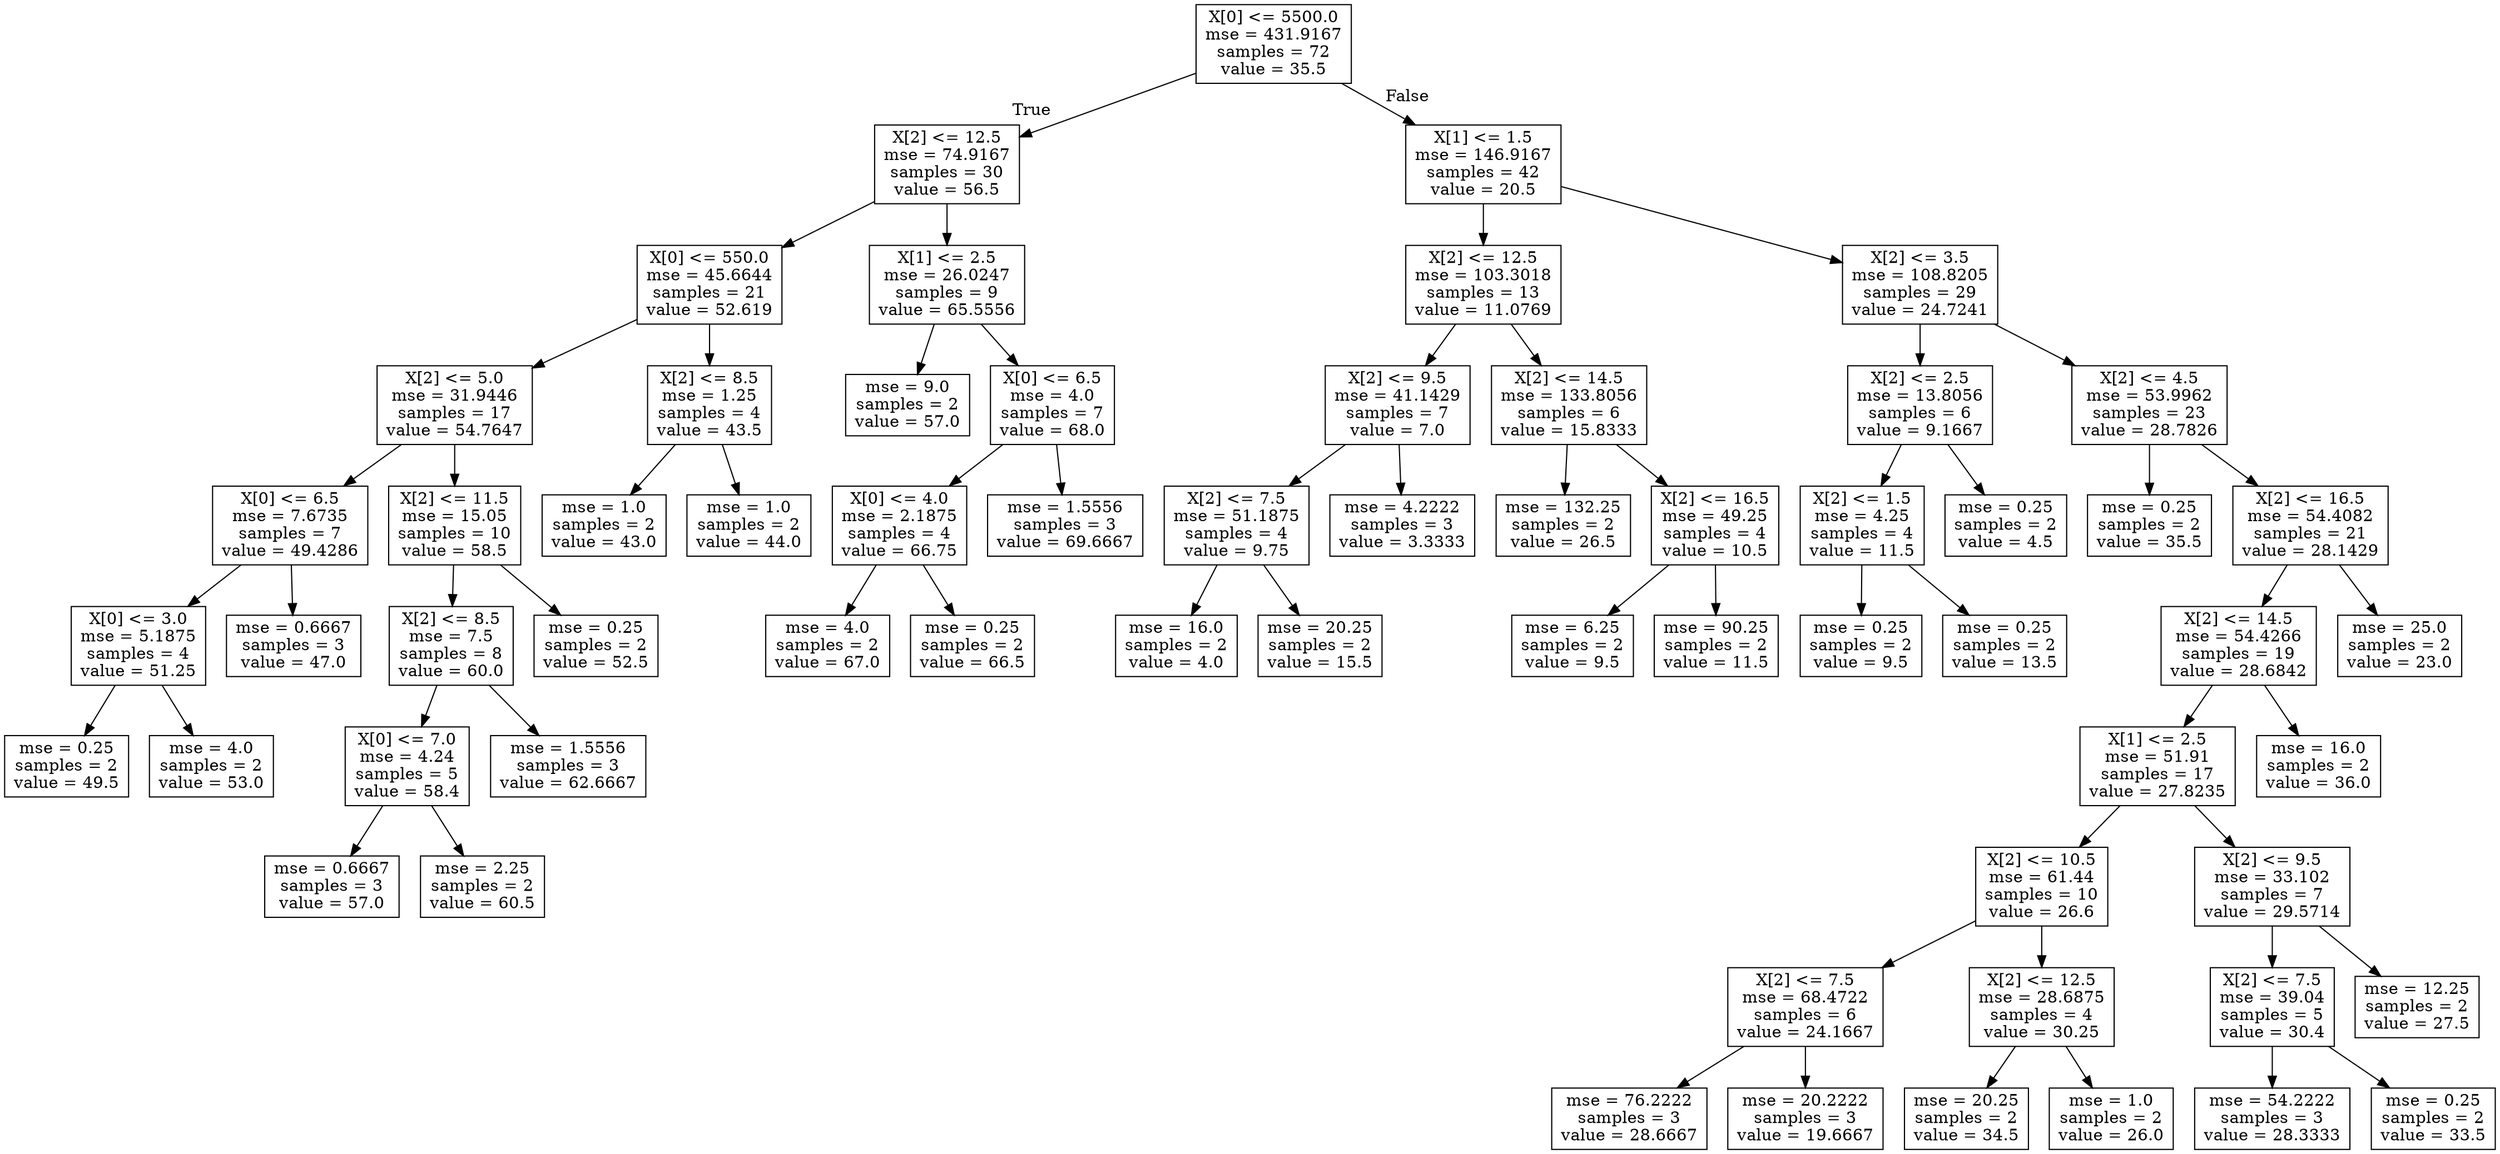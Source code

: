 digraph Tree {
node [shape=box] ;
0 [label="X[0] <= 5500.0\nmse = 431.9167\nsamples = 72\nvalue = 35.5"] ;
1 [label="X[2] <= 12.5\nmse = 74.9167\nsamples = 30\nvalue = 56.5"] ;
0 -> 1 [labeldistance=2.5, labelangle=45, headlabel="True"] ;
2 [label="X[0] <= 550.0\nmse = 45.6644\nsamples = 21\nvalue = 52.619"] ;
1 -> 2 ;
3 [label="X[2] <= 5.0\nmse = 31.9446\nsamples = 17\nvalue = 54.7647"] ;
2 -> 3 ;
4 [label="X[0] <= 6.5\nmse = 7.6735\nsamples = 7\nvalue = 49.4286"] ;
3 -> 4 ;
5 [label="X[0] <= 3.0\nmse = 5.1875\nsamples = 4\nvalue = 51.25"] ;
4 -> 5 ;
6 [label="mse = 0.25\nsamples = 2\nvalue = 49.5"] ;
5 -> 6 ;
7 [label="mse = 4.0\nsamples = 2\nvalue = 53.0"] ;
5 -> 7 ;
8 [label="mse = 0.6667\nsamples = 3\nvalue = 47.0"] ;
4 -> 8 ;
9 [label="X[2] <= 11.5\nmse = 15.05\nsamples = 10\nvalue = 58.5"] ;
3 -> 9 ;
10 [label="X[2] <= 8.5\nmse = 7.5\nsamples = 8\nvalue = 60.0"] ;
9 -> 10 ;
11 [label="X[0] <= 7.0\nmse = 4.24\nsamples = 5\nvalue = 58.4"] ;
10 -> 11 ;
12 [label="mse = 0.6667\nsamples = 3\nvalue = 57.0"] ;
11 -> 12 ;
13 [label="mse = 2.25\nsamples = 2\nvalue = 60.5"] ;
11 -> 13 ;
14 [label="mse = 1.5556\nsamples = 3\nvalue = 62.6667"] ;
10 -> 14 ;
15 [label="mse = 0.25\nsamples = 2\nvalue = 52.5"] ;
9 -> 15 ;
16 [label="X[2] <= 8.5\nmse = 1.25\nsamples = 4\nvalue = 43.5"] ;
2 -> 16 ;
17 [label="mse = 1.0\nsamples = 2\nvalue = 43.0"] ;
16 -> 17 ;
18 [label="mse = 1.0\nsamples = 2\nvalue = 44.0"] ;
16 -> 18 ;
19 [label="X[1] <= 2.5\nmse = 26.0247\nsamples = 9\nvalue = 65.5556"] ;
1 -> 19 ;
20 [label="mse = 9.0\nsamples = 2\nvalue = 57.0"] ;
19 -> 20 ;
21 [label="X[0] <= 6.5\nmse = 4.0\nsamples = 7\nvalue = 68.0"] ;
19 -> 21 ;
22 [label="X[0] <= 4.0\nmse = 2.1875\nsamples = 4\nvalue = 66.75"] ;
21 -> 22 ;
23 [label="mse = 4.0\nsamples = 2\nvalue = 67.0"] ;
22 -> 23 ;
24 [label="mse = 0.25\nsamples = 2\nvalue = 66.5"] ;
22 -> 24 ;
25 [label="mse = 1.5556\nsamples = 3\nvalue = 69.6667"] ;
21 -> 25 ;
26 [label="X[1] <= 1.5\nmse = 146.9167\nsamples = 42\nvalue = 20.5"] ;
0 -> 26 [labeldistance=2.5, labelangle=-45, headlabel="False"] ;
27 [label="X[2] <= 12.5\nmse = 103.3018\nsamples = 13\nvalue = 11.0769"] ;
26 -> 27 ;
28 [label="X[2] <= 9.5\nmse = 41.1429\nsamples = 7\nvalue = 7.0"] ;
27 -> 28 ;
29 [label="X[2] <= 7.5\nmse = 51.1875\nsamples = 4\nvalue = 9.75"] ;
28 -> 29 ;
30 [label="mse = 16.0\nsamples = 2\nvalue = 4.0"] ;
29 -> 30 ;
31 [label="mse = 20.25\nsamples = 2\nvalue = 15.5"] ;
29 -> 31 ;
32 [label="mse = 4.2222\nsamples = 3\nvalue = 3.3333"] ;
28 -> 32 ;
33 [label="X[2] <= 14.5\nmse = 133.8056\nsamples = 6\nvalue = 15.8333"] ;
27 -> 33 ;
34 [label="mse = 132.25\nsamples = 2\nvalue = 26.5"] ;
33 -> 34 ;
35 [label="X[2] <= 16.5\nmse = 49.25\nsamples = 4\nvalue = 10.5"] ;
33 -> 35 ;
36 [label="mse = 6.25\nsamples = 2\nvalue = 9.5"] ;
35 -> 36 ;
37 [label="mse = 90.25\nsamples = 2\nvalue = 11.5"] ;
35 -> 37 ;
38 [label="X[2] <= 3.5\nmse = 108.8205\nsamples = 29\nvalue = 24.7241"] ;
26 -> 38 ;
39 [label="X[2] <= 2.5\nmse = 13.8056\nsamples = 6\nvalue = 9.1667"] ;
38 -> 39 ;
40 [label="X[2] <= 1.5\nmse = 4.25\nsamples = 4\nvalue = 11.5"] ;
39 -> 40 ;
41 [label="mse = 0.25\nsamples = 2\nvalue = 9.5"] ;
40 -> 41 ;
42 [label="mse = 0.25\nsamples = 2\nvalue = 13.5"] ;
40 -> 42 ;
43 [label="mse = 0.25\nsamples = 2\nvalue = 4.5"] ;
39 -> 43 ;
44 [label="X[2] <= 4.5\nmse = 53.9962\nsamples = 23\nvalue = 28.7826"] ;
38 -> 44 ;
45 [label="mse = 0.25\nsamples = 2\nvalue = 35.5"] ;
44 -> 45 ;
46 [label="X[2] <= 16.5\nmse = 54.4082\nsamples = 21\nvalue = 28.1429"] ;
44 -> 46 ;
47 [label="X[2] <= 14.5\nmse = 54.4266\nsamples = 19\nvalue = 28.6842"] ;
46 -> 47 ;
48 [label="X[1] <= 2.5\nmse = 51.91\nsamples = 17\nvalue = 27.8235"] ;
47 -> 48 ;
49 [label="X[2] <= 10.5\nmse = 61.44\nsamples = 10\nvalue = 26.6"] ;
48 -> 49 ;
50 [label="X[2] <= 7.5\nmse = 68.4722\nsamples = 6\nvalue = 24.1667"] ;
49 -> 50 ;
51 [label="mse = 76.2222\nsamples = 3\nvalue = 28.6667"] ;
50 -> 51 ;
52 [label="mse = 20.2222\nsamples = 3\nvalue = 19.6667"] ;
50 -> 52 ;
53 [label="X[2] <= 12.5\nmse = 28.6875\nsamples = 4\nvalue = 30.25"] ;
49 -> 53 ;
54 [label="mse = 20.25\nsamples = 2\nvalue = 34.5"] ;
53 -> 54 ;
55 [label="mse = 1.0\nsamples = 2\nvalue = 26.0"] ;
53 -> 55 ;
56 [label="X[2] <= 9.5\nmse = 33.102\nsamples = 7\nvalue = 29.5714"] ;
48 -> 56 ;
57 [label="X[2] <= 7.5\nmse = 39.04\nsamples = 5\nvalue = 30.4"] ;
56 -> 57 ;
58 [label="mse = 54.2222\nsamples = 3\nvalue = 28.3333"] ;
57 -> 58 ;
59 [label="mse = 0.25\nsamples = 2\nvalue = 33.5"] ;
57 -> 59 ;
60 [label="mse = 12.25\nsamples = 2\nvalue = 27.5"] ;
56 -> 60 ;
61 [label="mse = 16.0\nsamples = 2\nvalue = 36.0"] ;
47 -> 61 ;
62 [label="mse = 25.0\nsamples = 2\nvalue = 23.0"] ;
46 -> 62 ;
}
